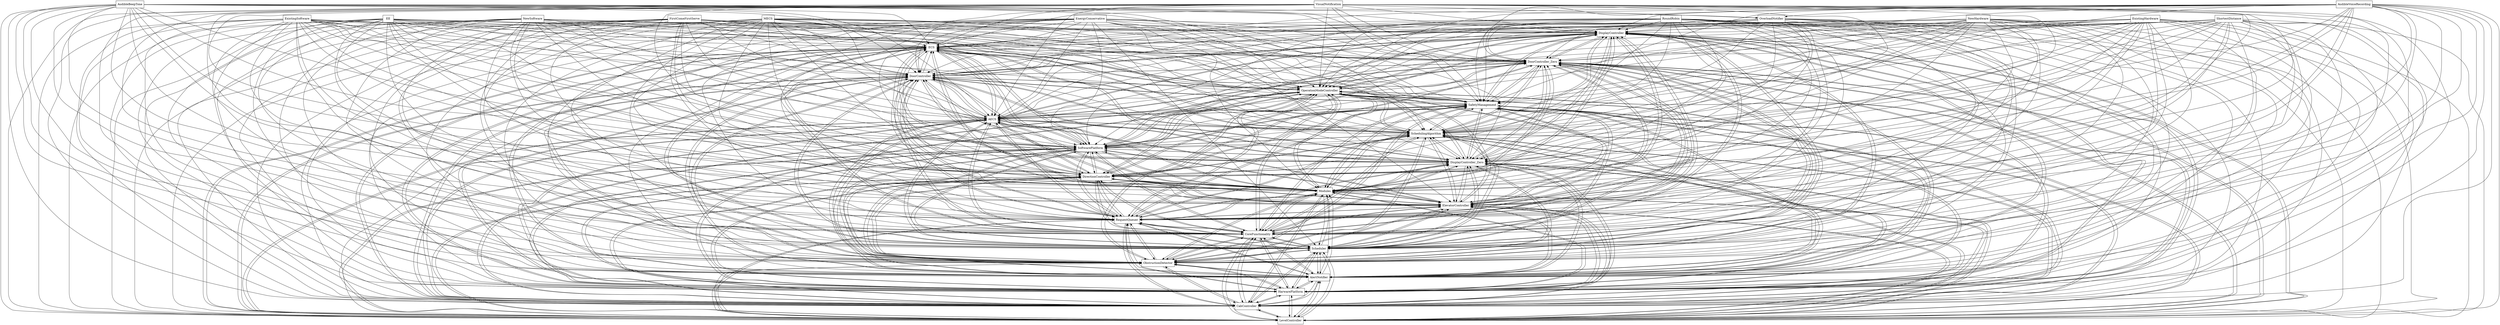 digraph{
graph [rankdir=TB];
node [shape=box];
edge [arrowhead=normal];
0[label="DisplayController",]
1[label="VisualNotification",]
2[label="AudibleBeepTone",]
3[label="ECS",]
4[label="LevelController",]
5[label="CabController",]
6[label="HarwarePlatform",]
7[label="NewSoftware",]
8[label="AlertNotifier",]
9[label="ObstructionDetector",]
10[label="NewHardware",]
11[label="Scheduler",]
12[label="CoreFunctionality",]
13[label="AudibleVoiceRecording",]
14[label="RoundRobin",]
15[label="RequestQueuer",]
16[label="ElevatorController",]
17[label="OverloadNotifier",]
18[label="Modules",]
19[label="ExistingSoftware",]
20[label="ExistingHardware",]
21[label="FirstComeFirstServe",]
22[label="DirectionController",]
23[label="DisplayController_Zero",]
24[label="MECS",]
25[label="SoftwarePlatform",]
26[label="SchedulingAlgorithm",]
27[label="AECS",]
28[label="SafetyManagement",]
29[label="OperationModeController",]
30[label="EnergyConservative",]
31[label="DoorController",]
32[label="EE",]
33[label="DoorController_Zero",]
34[label="ShortestDistance",]
0->3[label="",]
0->4[label="",]
0->5[label="",]
0->6[label="",]
0->8[label="",]
0->9[label="",]
0->11[label="",]
0->12[label="",]
0->15[label="",]
0->16[label="",]
0->18[label="",]
0->22[label="",]
0->23[label="",]
0->25[label="",]
0->26[label="",]
0->27[label="",]
0->28[label="",]
0->29[label="",]
0->31[label="",]
0->33[label="",]
1->0[label="",]
1->3[label="",]
1->4[label="",]
1->5[label="",]
1->6[label="",]
1->8[label="",]
1->9[label="",]
1->11[label="",]
1->12[label="",]
1->15[label="",]
1->16[label="",]
1->17[label="",]
1->18[label="",]
1->22[label="",]
1->23[label="",]
1->25[label="",]
1->26[label="",]
1->27[label="",]
1->28[label="",]
1->29[label="",]
1->31[label="",]
1->33[label="",]
2->0[label="",]
2->3[label="",]
2->4[label="",]
2->5[label="",]
2->6[label="",]
2->8[label="",]
2->9[label="",]
2->11[label="",]
2->12[label="",]
2->15[label="",]
2->16[label="",]
2->17[label="",]
2->18[label="",]
2->22[label="",]
2->23[label="",]
2->25[label="",]
2->26[label="",]
2->27[label="",]
2->28[label="",]
2->29[label="",]
2->31[label="",]
2->33[label="",]
3->0[label="",]
3->4[label="",]
3->5[label="",]
3->6[label="",]
3->8[label="",]
3->9[label="",]
3->11[label="",]
3->12[label="",]
3->15[label="",]
3->16[label="",]
3->18[label="",]
3->22[label="",]
3->23[label="",]
3->25[label="",]
3->26[label="",]
3->27[label="",]
3->28[label="",]
3->29[label="",]
3->31[label="",]
3->33[label="",]
4->0[label="",]
4->3[label="",]
4->5[label="",]
4->6[label="",]
4->8[label="",]
4->9[label="",]
4->11[label="",]
4->12[label="",]
4->15[label="",]
4->16[label="",]
4->18[label="",]
4->22[label="",]
4->23[label="",]
4->25[label="",]
4->26[label="",]
4->27[label="",]
4->28[label="",]
4->29[label="",]
4->31[label="",]
4->33[label="",]
5->0[label="",]
5->3[label="",]
5->4[label="",]
5->6[label="",]
5->8[label="",]
5->9[label="",]
5->11[label="",]
5->12[label="",]
5->15[label="",]
5->16[label="",]
5->18[label="",]
5->22[label="",]
5->23[label="",]
5->25[label="",]
5->26[label="",]
5->27[label="",]
5->28[label="",]
5->29[label="",]
5->31[label="",]
5->33[label="",]
6->0[label="",]
6->3[label="",]
6->4[label="",]
6->5[label="",]
6->8[label="",]
6->9[label="",]
6->11[label="",]
6->12[label="",]
6->15[label="",]
6->16[label="",]
6->18[label="",]
6->22[label="",]
6->23[label="",]
6->25[label="",]
6->26[label="",]
6->27[label="",]
6->28[label="",]
6->29[label="",]
6->31[label="",]
6->33[label="",]
7->0[label="",]
7->3[label="",]
7->4[label="",]
7->5[label="",]
7->6[label="",]
7->8[label="",]
7->9[label="",]
7->11[label="",]
7->12[label="",]
7->15[label="",]
7->16[label="",]
7->18[label="",]
7->22[label="",]
7->23[label="",]
7->25[label="",]
7->26[label="",]
7->27[label="",]
7->28[label="",]
7->29[label="",]
7->31[label="",]
7->33[label="",]
8->0[label="",]
8->3[label="",]
8->4[label="",]
8->5[label="",]
8->6[label="",]
8->9[label="",]
8->11[label="",]
8->12[label="",]
8->15[label="",]
8->16[label="",]
8->18[label="",]
8->22[label="",]
8->23[label="",]
8->25[label="",]
8->26[label="",]
8->27[label="",]
8->28[label="",]
8->29[label="",]
8->31[label="",]
8->33[label="",]
9->0[label="",]
9->3[label="",]
9->4[label="",]
9->5[label="",]
9->6[label="",]
9->8[label="",]
9->11[label="",]
9->12[label="",]
9->15[label="",]
9->16[label="",]
9->18[label="",]
9->22[label="",]
9->23[label="",]
9->25[label="",]
9->26[label="",]
9->27[label="",]
9->28[label="",]
9->29[label="",]
9->31[label="",]
9->33[label="",]
10->0[label="",]
10->3[label="",]
10->4[label="",]
10->5[label="",]
10->6[label="",]
10->8[label="",]
10->9[label="",]
10->11[label="",]
10->12[label="",]
10->15[label="",]
10->16[label="",]
10->18[label="",]
10->22[label="",]
10->23[label="",]
10->25[label="",]
10->26[label="",]
10->27[label="",]
10->28[label="",]
10->29[label="",]
10->31[label="",]
10->33[label="",]
11->0[label="",]
11->3[label="",]
11->4[label="",]
11->5[label="",]
11->6[label="",]
11->8[label="",]
11->9[label="",]
11->12[label="",]
11->15[label="",]
11->16[label="",]
11->18[label="",]
11->22[label="",]
11->23[label="",]
11->25[label="",]
11->26[label="",]
11->27[label="",]
11->28[label="",]
11->29[label="",]
11->31[label="",]
11->33[label="",]
12->0[label="",]
12->3[label="",]
12->4[label="",]
12->5[label="",]
12->6[label="",]
12->8[label="",]
12->9[label="",]
12->11[label="",]
12->15[label="",]
12->16[label="",]
12->18[label="",]
12->22[label="",]
12->23[label="",]
12->25[label="",]
12->26[label="",]
12->27[label="",]
12->28[label="",]
12->29[label="",]
12->31[label="",]
12->33[label="",]
13->0[label="",]
13->3[label="",]
13->4[label="",]
13->5[label="",]
13->6[label="",]
13->8[label="",]
13->9[label="",]
13->11[label="",]
13->12[label="",]
13->15[label="",]
13->16[label="",]
13->17[label="",]
13->18[label="",]
13->22[label="",]
13->23[label="",]
13->25[label="",]
13->26[label="",]
13->27[label="",]
13->28[label="",]
13->29[label="",]
13->31[label="",]
13->33[label="",]
14->0[label="",]
14->3[label="",]
14->4[label="",]
14->5[label="",]
14->6[label="",]
14->8[label="",]
14->9[label="",]
14->11[label="",]
14->12[label="",]
14->15[label="",]
14->16[label="",]
14->18[label="",]
14->22[label="",]
14->23[label="",]
14->25[label="",]
14->26[label="",]
14->27[label="",]
14->28[label="",]
14->29[label="",]
14->31[label="",]
14->33[label="",]
15->0[label="",]
15->3[label="",]
15->4[label="",]
15->5[label="",]
15->6[label="",]
15->8[label="",]
15->9[label="",]
15->11[label="",]
15->12[label="",]
15->16[label="",]
15->18[label="",]
15->22[label="",]
15->23[label="",]
15->25[label="",]
15->26[label="",]
15->27[label="",]
15->28[label="",]
15->29[label="",]
15->31[label="",]
15->33[label="",]
16->0[label="",]
16->3[label="",]
16->4[label="",]
16->5[label="",]
16->6[label="",]
16->8[label="",]
16->9[label="",]
16->11[label="",]
16->12[label="",]
16->15[label="",]
16->18[label="",]
16->22[label="",]
16->23[label="",]
16->25[label="",]
16->26[label="",]
16->27[label="",]
16->28[label="",]
16->29[label="",]
16->31[label="",]
16->33[label="",]
17->0[label="",]
17->3[label="",]
17->4[label="",]
17->5[label="",]
17->6[label="",]
17->8[label="",]
17->9[label="",]
17->11[label="",]
17->12[label="",]
17->15[label="",]
17->16[label="",]
17->18[label="",]
17->22[label="",]
17->23[label="",]
17->25[label="",]
17->26[label="",]
17->27[label="",]
17->28[label="",]
17->29[label="",]
17->31[label="",]
17->33[label="",]
18->0[label="",]
18->3[label="",]
18->4[label="",]
18->5[label="",]
18->6[label="",]
18->8[label="",]
18->9[label="",]
18->11[label="",]
18->12[label="",]
18->15[label="",]
18->16[label="",]
18->22[label="",]
18->23[label="",]
18->25[label="",]
18->26[label="",]
18->27[label="",]
18->28[label="",]
18->29[label="",]
18->31[label="",]
18->33[label="",]
19->0[label="",]
19->3[label="",]
19->4[label="",]
19->5[label="",]
19->6[label="",]
19->8[label="",]
19->9[label="",]
19->11[label="",]
19->12[label="",]
19->15[label="",]
19->16[label="",]
19->18[label="",]
19->22[label="",]
19->23[label="",]
19->25[label="",]
19->26[label="",]
19->27[label="",]
19->28[label="",]
19->29[label="",]
19->31[label="",]
19->33[label="",]
20->0[label="",]
20->3[label="",]
20->4[label="",]
20->5[label="",]
20->6[label="",]
20->8[label="",]
20->9[label="",]
20->11[label="",]
20->12[label="",]
20->15[label="",]
20->16[label="",]
20->18[label="",]
20->22[label="",]
20->23[label="",]
20->25[label="",]
20->26[label="",]
20->27[label="",]
20->28[label="",]
20->29[label="",]
20->31[label="",]
20->33[label="",]
21->0[label="",]
21->3[label="",]
21->4[label="",]
21->5[label="",]
21->6[label="",]
21->8[label="",]
21->9[label="",]
21->11[label="",]
21->12[label="",]
21->15[label="",]
21->16[label="",]
21->18[label="",]
21->22[label="",]
21->23[label="",]
21->25[label="",]
21->26[label="",]
21->27[label="",]
21->28[label="",]
21->29[label="",]
21->31[label="",]
21->33[label="",]
22->0[label="",]
22->3[label="",]
22->4[label="",]
22->5[label="",]
22->6[label="",]
22->8[label="",]
22->9[label="",]
22->11[label="",]
22->12[label="",]
22->15[label="",]
22->16[label="",]
22->18[label="",]
22->23[label="",]
22->25[label="",]
22->26[label="",]
22->27[label="",]
22->28[label="",]
22->29[label="",]
22->31[label="",]
22->33[label="",]
23->0[label="",]
23->3[label="",]
23->4[label="",]
23->5[label="",]
23->6[label="",]
23->8[label="",]
23->9[label="",]
23->11[label="",]
23->12[label="",]
23->15[label="",]
23->16[label="",]
23->18[label="",]
23->22[label="",]
23->25[label="",]
23->26[label="",]
23->27[label="",]
23->28[label="",]
23->29[label="",]
23->31[label="",]
23->33[label="",]
24->0[label="",]
24->3[label="",]
24->4[label="",]
24->5[label="",]
24->6[label="",]
24->8[label="",]
24->9[label="",]
24->11[label="",]
24->12[label="",]
24->15[label="",]
24->16[label="",]
24->18[label="",]
24->22[label="",]
24->23[label="",]
24->25[label="",]
24->26[label="",]
24->27[label="",]
24->28[label="",]
24->29[label="",]
24->31[label="",]
24->33[label="",]
25->0[label="",]
25->3[label="",]
25->4[label="",]
25->5[label="",]
25->6[label="",]
25->8[label="",]
25->9[label="",]
25->11[label="",]
25->12[label="",]
25->15[label="",]
25->16[label="",]
25->18[label="",]
25->22[label="",]
25->23[label="",]
25->26[label="",]
25->27[label="",]
25->28[label="",]
25->29[label="",]
25->31[label="",]
25->33[label="",]
26->0[label="",]
26->3[label="",]
26->4[label="",]
26->5[label="",]
26->6[label="",]
26->8[label="",]
26->9[label="",]
26->11[label="",]
26->12[label="",]
26->15[label="",]
26->16[label="",]
26->18[label="",]
26->22[label="",]
26->23[label="",]
26->25[label="",]
26->27[label="",]
26->28[label="",]
26->29[label="",]
26->31[label="",]
26->33[label="",]
27->0[label="",]
27->3[label="",]
27->4[label="",]
27->5[label="",]
27->6[label="",]
27->8[label="",]
27->9[label="",]
27->11[label="",]
27->12[label="",]
27->15[label="",]
27->16[label="",]
27->18[label="",]
27->22[label="",]
27->23[label="",]
27->25[label="",]
27->26[label="",]
27->28[label="",]
27->29[label="",]
27->31[label="",]
27->33[label="",]
28->0[label="",]
28->3[label="",]
28->4[label="",]
28->5[label="",]
28->6[label="",]
28->8[label="",]
28->9[label="",]
28->11[label="",]
28->12[label="",]
28->15[label="",]
28->16[label="",]
28->18[label="",]
28->22[label="",]
28->23[label="",]
28->25[label="",]
28->26[label="",]
28->27[label="",]
28->29[label="",]
28->31[label="",]
28->33[label="",]
29->0[label="",]
29->3[label="",]
29->4[label="",]
29->5[label="",]
29->6[label="",]
29->8[label="",]
29->9[label="",]
29->11[label="",]
29->12[label="",]
29->15[label="",]
29->16[label="",]
29->18[label="",]
29->22[label="",]
29->23[label="",]
29->25[label="",]
29->26[label="",]
29->27[label="",]
29->28[label="",]
29->31[label="",]
29->33[label="",]
30->0[label="",]
30->3[label="",]
30->4[label="",]
30->5[label="",]
30->6[label="",]
30->8[label="",]
30->9[label="",]
30->11[label="",]
30->12[label="",]
30->15[label="",]
30->16[label="",]
30->18[label="",]
30->22[label="",]
30->23[label="",]
30->25[label="",]
30->26[label="",]
30->27[label="",]
30->28[label="",]
30->29[label="",]
30->31[label="",]
30->33[label="",]
31->0[label="",]
31->3[label="",]
31->4[label="",]
31->5[label="",]
31->6[label="",]
31->8[label="",]
31->9[label="",]
31->11[label="",]
31->12[label="",]
31->15[label="",]
31->16[label="",]
31->18[label="",]
31->22[label="",]
31->23[label="",]
31->25[label="",]
31->26[label="",]
31->27[label="",]
31->28[label="",]
31->29[label="",]
31->33[label="",]
32->0[label="",]
32->3[label="",]
32->4[label="",]
32->5[label="",]
32->6[label="",]
32->8[label="",]
32->9[label="",]
32->11[label="",]
32->12[label="",]
32->15[label="",]
32->16[label="",]
32->18[label="",]
32->22[label="",]
32->23[label="",]
32->25[label="",]
32->26[label="",]
32->27[label="",]
32->28[label="",]
32->29[label="",]
32->31[label="",]
32->33[label="",]
33->0[label="",]
33->3[label="",]
33->4[label="",]
33->5[label="",]
33->6[label="",]
33->8[label="",]
33->9[label="",]
33->11[label="",]
33->12[label="",]
33->15[label="",]
33->16[label="",]
33->18[label="",]
33->22[label="",]
33->23[label="",]
33->25[label="",]
33->26[label="",]
33->27[label="",]
33->28[label="",]
33->29[label="",]
33->31[label="",]
34->0[label="",]
34->3[label="",]
34->4[label="",]
34->5[label="",]
34->6[label="",]
34->8[label="",]
34->9[label="",]
34->11[label="",]
34->12[label="",]
34->15[label="",]
34->16[label="",]
34->18[label="",]
34->22[label="",]
34->23[label="",]
34->25[label="",]
34->26[label="",]
34->27[label="",]
34->28[label="",]
34->29[label="",]
34->31[label="",]
34->33[label="",]
}
